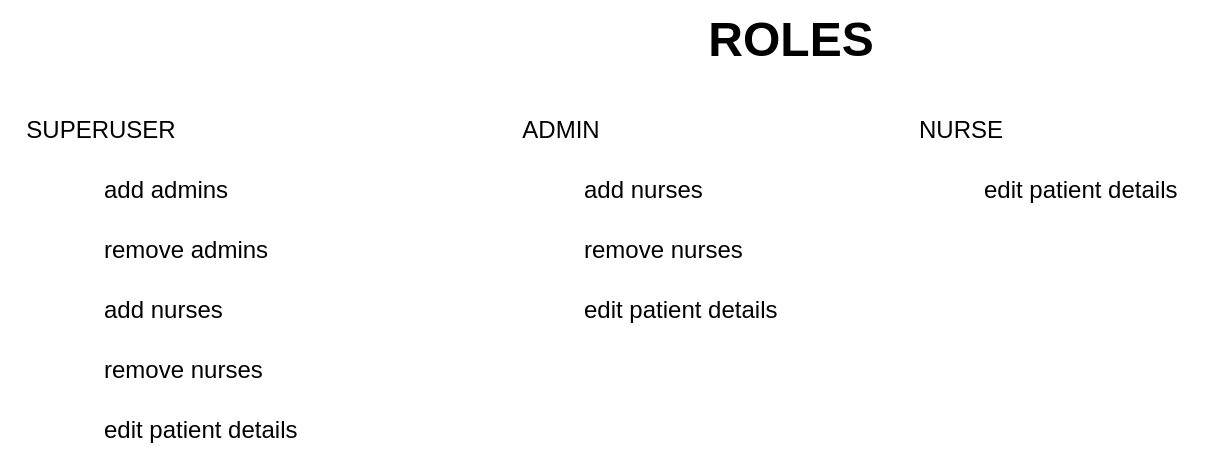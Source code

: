 <mxfile version="20.1.4" type="device"><diagram id="mgOTee4yh_Z-2dPef15z" name="Page-1"><mxGraphModel dx="1038" dy="617" grid="1" gridSize="10" guides="1" tooltips="1" connect="1" arrows="1" fold="1" page="1" pageScale="1" pageWidth="850" pageHeight="1100" math="0" shadow="0"><root><mxCell id="0"/><mxCell id="1" parent="0"/><mxCell id="Zc_T1Edxpi5GT9GrMMEU-5" value="SUPERUSER" style="text;html=1;resizable=0;autosize=1;align=center;verticalAlign=middle;points=[];fillColor=none;strokeColor=none;rounded=0;" vertex="1" parent="1"><mxGeometry x="30" y="60" width="100" height="30" as="geometry"/></mxCell><mxCell id="Zc_T1Edxpi5GT9GrMMEU-6" value="ROLES&lt;br style=&quot;font-size: 24px;&quot;&gt;" style="text;html=1;align=center;verticalAlign=middle;resizable=0;points=[];autosize=1;strokeColor=none;fillColor=none;fontStyle=1;fontSize=24;" vertex="1" parent="1"><mxGeometry x="370" y="10" width="110" height="40" as="geometry"/></mxCell><mxCell id="Zc_T1Edxpi5GT9GrMMEU-7" value="add admins" style="text;html=1;align=left;verticalAlign=middle;resizable=0;points=[];autosize=1;strokeColor=none;fillColor=none;fontSize=12;" vertex="1" parent="1"><mxGeometry x="80" y="90" width="90" height="30" as="geometry"/></mxCell><mxCell id="Zc_T1Edxpi5GT9GrMMEU-8" value="remove admins" style="text;html=1;align=left;verticalAlign=middle;resizable=0;points=[];autosize=1;strokeColor=none;fillColor=none;fontSize=12;" vertex="1" parent="1"><mxGeometry x="80" y="120" width="110" height="30" as="geometry"/></mxCell><mxCell id="Zc_T1Edxpi5GT9GrMMEU-9" value="ADMIN" style="text;html=1;resizable=0;autosize=1;align=center;verticalAlign=middle;points=[];fillColor=none;strokeColor=none;rounded=0;" vertex="1" parent="1"><mxGeometry x="280" y="60" width="60" height="30" as="geometry"/></mxCell><mxCell id="Zc_T1Edxpi5GT9GrMMEU-10" value="NURSE" style="text;html=1;resizable=0;autosize=1;align=center;verticalAlign=middle;points=[];fillColor=none;strokeColor=none;rounded=0;" vertex="1" parent="1"><mxGeometry x="475" y="60" width="70" height="30" as="geometry"/></mxCell><mxCell id="Zc_T1Edxpi5GT9GrMMEU-11" value="add nurses" style="text;html=1;align=left;verticalAlign=middle;resizable=0;points=[];autosize=1;strokeColor=none;fillColor=none;fontSize=12;" vertex="1" parent="1"><mxGeometry x="320" y="90" width="80" height="30" as="geometry"/></mxCell><mxCell id="Zc_T1Edxpi5GT9GrMMEU-12" value="remove nurses" style="text;html=1;align=left;verticalAlign=middle;resizable=0;points=[];autosize=1;strokeColor=none;fillColor=none;fontSize=12;" vertex="1" parent="1"><mxGeometry x="320" y="120" width="100" height="30" as="geometry"/></mxCell><mxCell id="Zc_T1Edxpi5GT9GrMMEU-13" value="add nurses" style="text;html=1;align=left;verticalAlign=middle;resizable=0;points=[];autosize=1;strokeColor=none;fillColor=none;fontSize=12;" vertex="1" parent="1"><mxGeometry x="80" y="150" width="80" height="30" as="geometry"/></mxCell><mxCell id="Zc_T1Edxpi5GT9GrMMEU-14" value="remove nurses" style="text;html=1;align=left;verticalAlign=middle;resizable=0;points=[];autosize=1;strokeColor=none;fillColor=none;fontSize=12;" vertex="1" parent="1"><mxGeometry x="80" y="180" width="100" height="30" as="geometry"/></mxCell><mxCell id="Zc_T1Edxpi5GT9GrMMEU-15" value="edit patient details" style="text;html=1;align=left;verticalAlign=middle;resizable=0;points=[];autosize=1;strokeColor=none;fillColor=none;fontSize=12;" vertex="1" parent="1"><mxGeometry x="520" y="90" width="120" height="30" as="geometry"/></mxCell><mxCell id="Zc_T1Edxpi5GT9GrMMEU-16" value="edit patient details" style="text;html=1;align=left;verticalAlign=middle;resizable=0;points=[];autosize=1;strokeColor=none;fillColor=none;fontSize=12;" vertex="1" parent="1"><mxGeometry x="320" y="150" width="120" height="30" as="geometry"/></mxCell><mxCell id="Zc_T1Edxpi5GT9GrMMEU-17" value="edit patient details" style="text;html=1;align=left;verticalAlign=middle;resizable=0;points=[];autosize=1;strokeColor=none;fillColor=none;fontSize=12;" vertex="1" parent="1"><mxGeometry x="80" y="210" width="120" height="30" as="geometry"/></mxCell></root></mxGraphModel></diagram></mxfile>